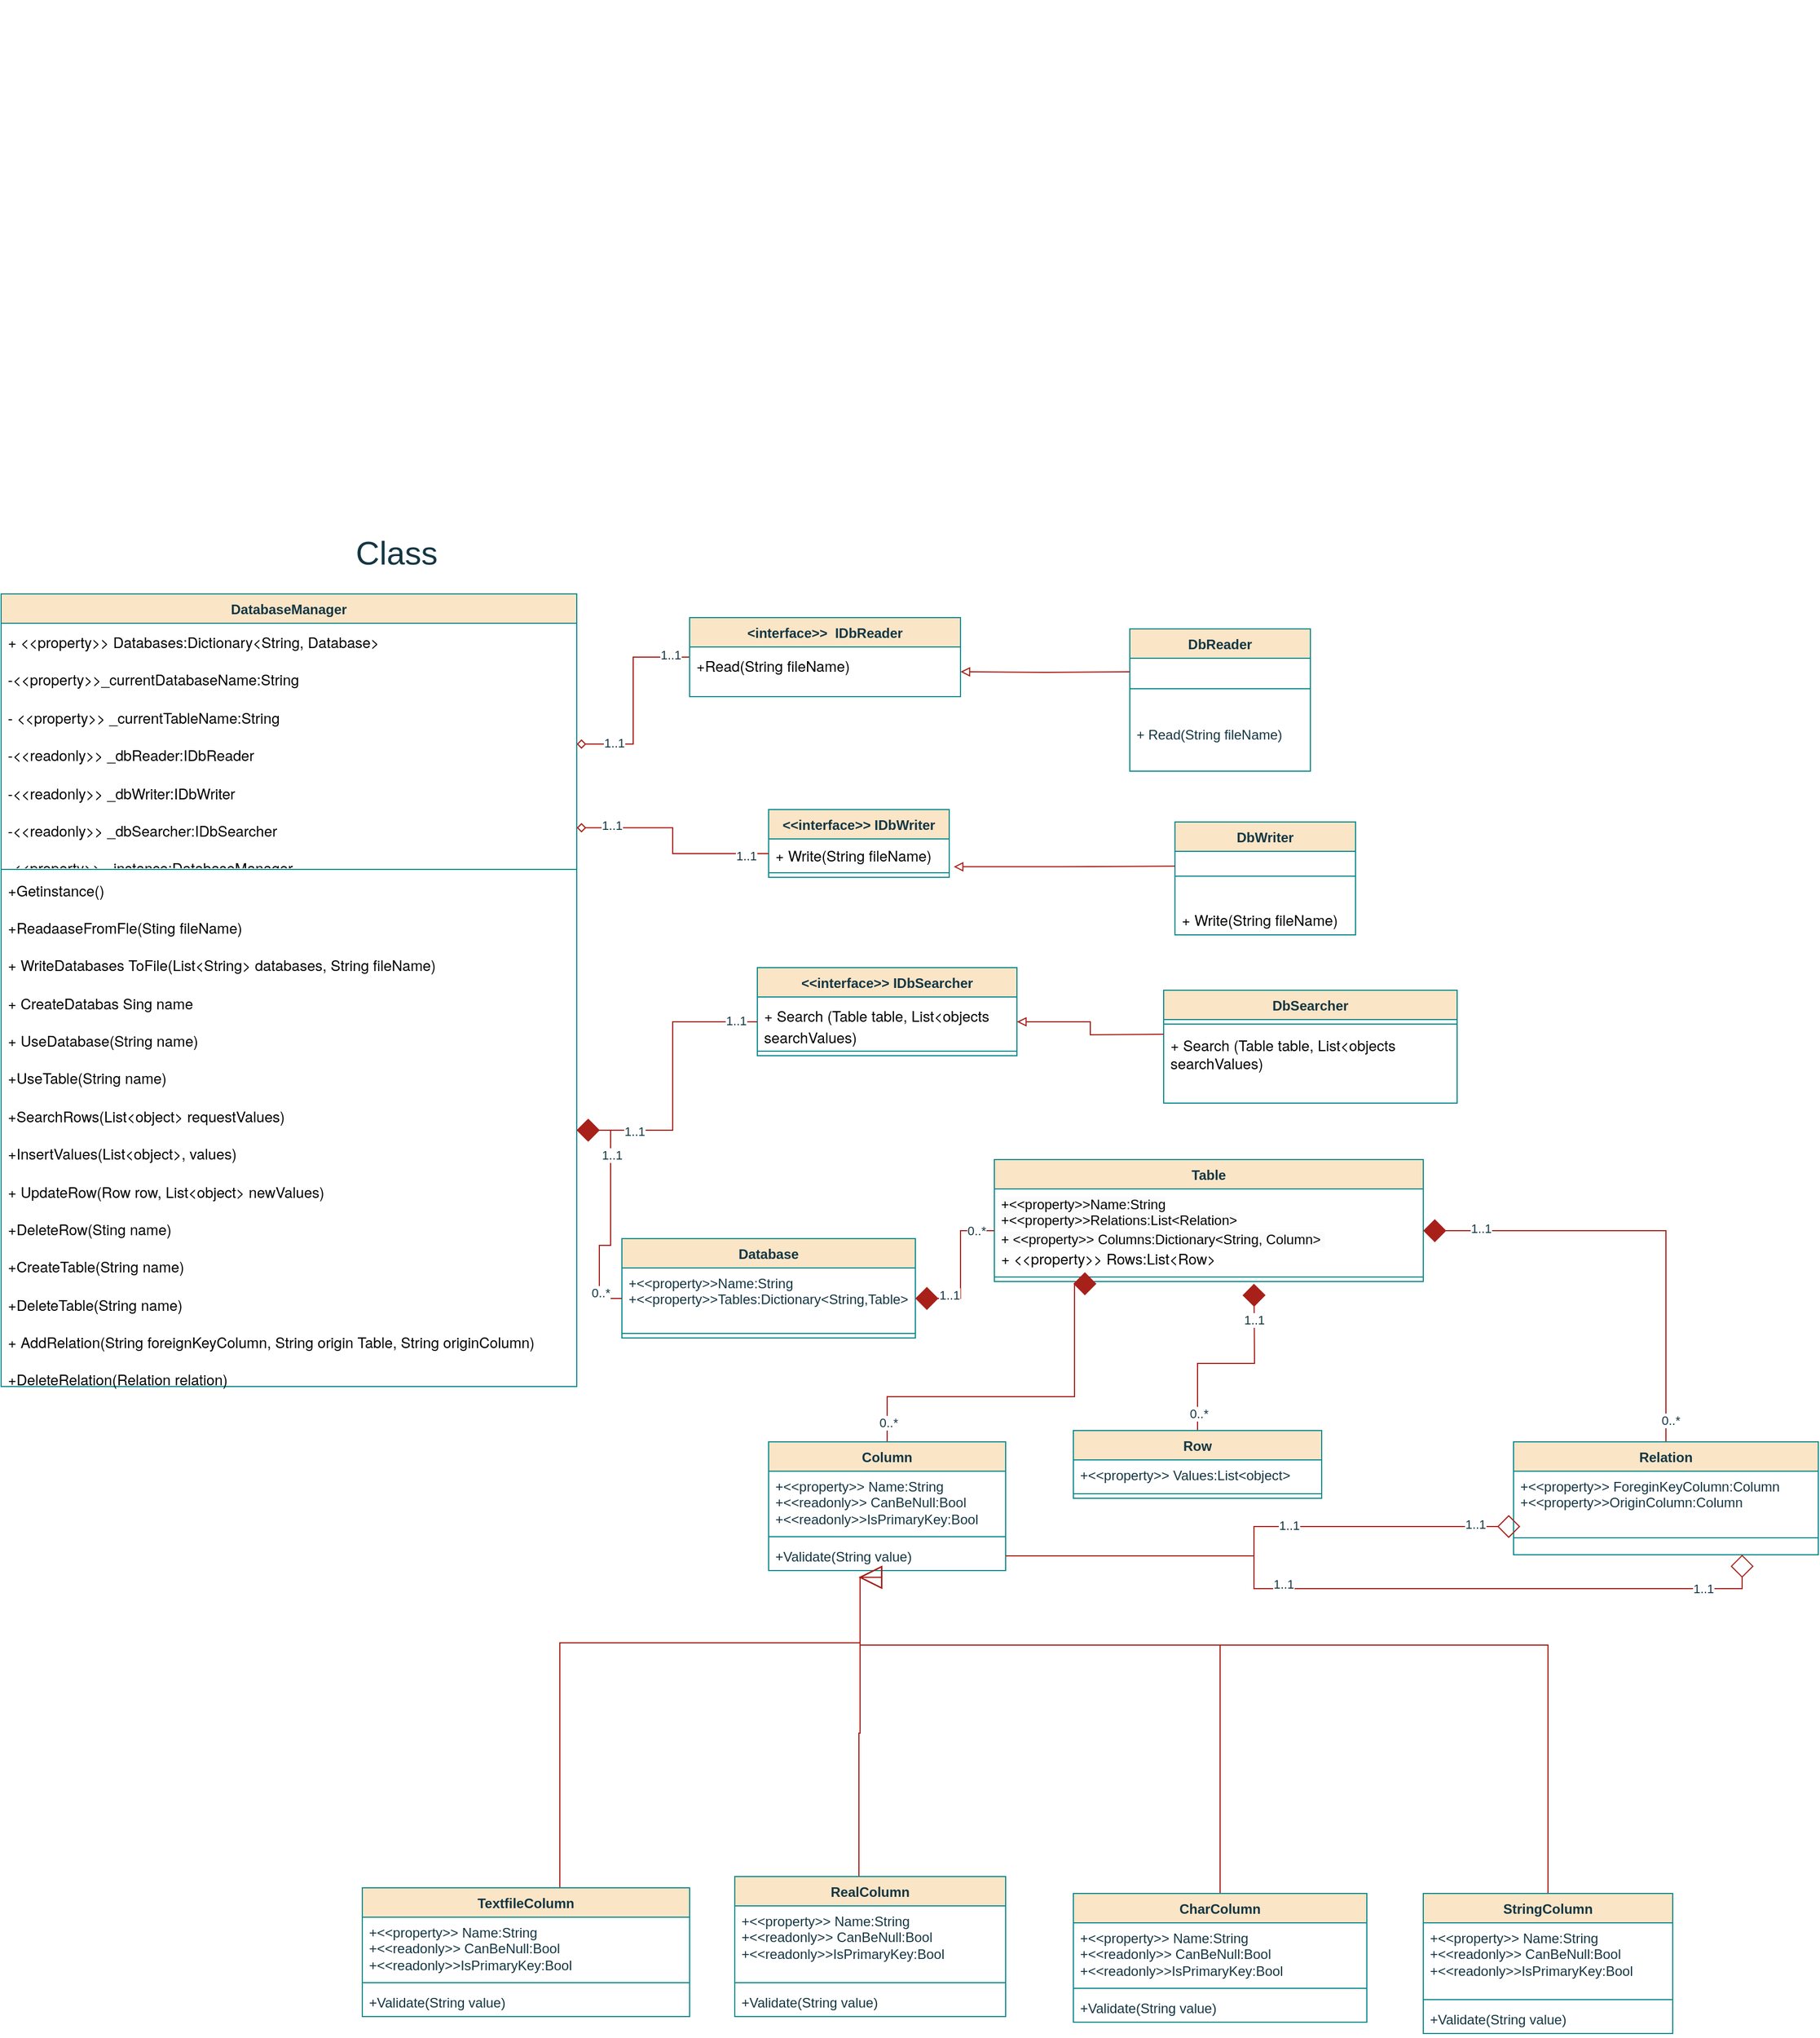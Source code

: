 <mxfile version="22.1.7" type="device">
  <diagram name="Сторінка-1" id="1fwcrDmHTnhquLtKw83d">
    <mxGraphModel dx="3097" dy="1338" grid="1" gridSize="10" guides="1" tooltips="1" connect="1" arrows="1" fold="1" page="1" pageScale="1" pageWidth="827" pageHeight="1169" math="0" shadow="0">
      <root>
        <mxCell id="0" />
        <mxCell id="1" parent="0" />
        <mxCell id="X_ZYGH_IdwUrX7IhcFoQ-15" value="&lt;p style=&quot;margin: 0px; font-stretch: normal; font-size: 13px; line-height: normal; font-family: &amp;quot;Helvetica Neue&amp;quot;;&quot;&gt;&lt;/p&gt;" style="text;html=1;align=left;verticalAlign=middle;resizable=0;points=[];autosize=1;strokeColor=none;fillColor=none;labelBackgroundColor=none;fontColor=#143642;" parent="1" vertex="1">
          <mxGeometry x="-240" y="25" width="20" height="10" as="geometry" />
        </mxCell>
        <mxCell id="X_ZYGH_IdwUrX7IhcFoQ-47" value="Table" style="swimlane;fontStyle=1;align=center;verticalAlign=top;childLayout=stackLayout;horizontal=1;startSize=26;horizontalStack=0;resizeParent=1;resizeParentMax=0;resizeLast=0;collapsible=1;marginBottom=0;whiteSpace=wrap;html=1;strokeColor=#0F8B8D;fontColor=#143642;fillColor=#FAE5C7;" parent="1" vertex="1">
          <mxGeometry x="70" y="1052" width="380" height="108" as="geometry" />
        </mxCell>
        <mxCell id="X_ZYGH_IdwUrX7IhcFoQ-48" value="&lt;span style=&quot;caret-color: rgb(20, 54, 66); font-family: Helvetica; font-size: 12px; font-style: normal; font-variant-caps: normal; font-weight: 400; letter-spacing: normal; text-align: left; text-indent: 0px; text-transform: none; word-spacing: 0px; -webkit-text-stroke-width: 0px; background-color: rgb(251, 251, 251); text-decoration: none; float: none; display: inline !important;&quot;&gt;&lt;font color=&quot;#000000&quot;&gt;+&amp;lt;&amp;lt;property&amp;gt;&amp;gt;Name:String&lt;br&gt;+&amp;lt;&amp;lt;property&amp;gt;&amp;gt;Relations:List&amp;lt;Relation&amp;gt;&lt;br&gt;+ &amp;lt;&amp;lt;property&amp;gt;&amp;gt; Columns:Dictionary&amp;lt;String, Column&amp;gt;&lt;span style=&quot;font-family: &amp;quot;Helvetica Neue&amp;quot;; font-size: 13px;&quot;&gt;&amp;nbsp;&lt;/span&gt;&lt;br&gt;&lt;p style=&quot;margin: 0px; font-stretch: normal; font-size: 13px; line-height: normal; font-family: &amp;quot;Helvetica Neue&amp;quot;;&quot;&gt;+ &amp;lt;&amp;lt;property&amp;gt;&amp;gt; Rows:List&amp;lt;Row&amp;gt;&lt;/p&gt;&lt;/font&gt;&lt;/span&gt;" style="text;strokeColor=none;fillColor=none;align=left;verticalAlign=top;spacingLeft=4;spacingRight=4;overflow=hidden;rotatable=0;points=[[0,0.5],[1,0.5]];portConstraint=eastwest;whiteSpace=wrap;html=1;fontColor=#143642;" parent="X_ZYGH_IdwUrX7IhcFoQ-47" vertex="1">
          <mxGeometry y="26" width="380" height="74" as="geometry" />
        </mxCell>
        <mxCell id="X_ZYGH_IdwUrX7IhcFoQ-49" value="" style="line;strokeWidth=1;fillColor=none;align=left;verticalAlign=middle;spacingTop=-1;spacingLeft=3;spacingRight=3;rotatable=0;labelPosition=right;points=[];portConstraint=eastwest;strokeColor=inherit;fontColor=#143642;" parent="X_ZYGH_IdwUrX7IhcFoQ-47" vertex="1">
          <mxGeometry y="100" width="380" height="8" as="geometry" />
        </mxCell>
        <mxCell id="X_ZYGH_IdwUrX7IhcFoQ-150" style="edgeStyle=orthogonalEdgeStyle;shape=connector;rounded=0;orthogonalLoop=1;jettySize=auto;html=1;labelBackgroundColor=default;strokeColor=#A8201A;align=center;verticalAlign=middle;fontFamily=Helvetica;fontSize=11;fontColor=#143642;endArrow=block;endFill=0;endSize=18;fillColor=#FAE5C7;" parent="1" source="X_ZYGH_IdwUrX7IhcFoQ-51" edge="1">
          <mxGeometry relative="1" as="geometry">
            <mxPoint x="-50" y="1422" as="targetPoint" />
            <Array as="points">
              <mxPoint x="561" y="1482" />
              <mxPoint x="-49" y="1482" />
              <mxPoint x="-49" y="1422" />
            </Array>
          </mxGeometry>
        </mxCell>
        <mxCell id="X_ZYGH_IdwUrX7IhcFoQ-51" value="StringColumn" style="swimlane;fontStyle=1;align=center;verticalAlign=top;childLayout=stackLayout;horizontal=1;startSize=26;horizontalStack=0;resizeParent=1;resizeParentMax=0;resizeLast=0;collapsible=1;marginBottom=0;whiteSpace=wrap;html=1;strokeColor=#0F8B8D;fontColor=#143642;fillColor=#FAE5C7;" parent="1" vertex="1">
          <mxGeometry x="450" y="1702" width="221" height="124" as="geometry" />
        </mxCell>
        <mxCell id="X_ZYGH_IdwUrX7IhcFoQ-52" value="+&amp;lt;&amp;lt;property&amp;gt;&amp;gt; Name:String&lt;br style=&quot;border-color: var(--border-color);&quot;&gt;+&amp;lt;&amp;lt;readonly&amp;gt;&amp;gt; CanBeNull:Bool&lt;br style=&quot;border-color: var(--border-color);&quot;&gt;+&amp;lt;&amp;lt;readonly&amp;gt;&amp;gt;IsPrimaryKey:Bool" style="text;strokeColor=none;fillColor=none;align=left;verticalAlign=top;spacingLeft=4;spacingRight=4;overflow=hidden;rotatable=0;points=[[0,0.5],[1,0.5]];portConstraint=eastwest;whiteSpace=wrap;html=1;fontColor=#143642;" parent="X_ZYGH_IdwUrX7IhcFoQ-51" vertex="1">
          <mxGeometry y="26" width="221" height="64" as="geometry" />
        </mxCell>
        <mxCell id="X_ZYGH_IdwUrX7IhcFoQ-53" value="" style="line;strokeWidth=1;fillColor=none;align=left;verticalAlign=middle;spacingTop=-1;spacingLeft=3;spacingRight=3;rotatable=0;labelPosition=right;points=[];portConstraint=eastwest;strokeColor=inherit;fontColor=#143642;" parent="X_ZYGH_IdwUrX7IhcFoQ-51" vertex="1">
          <mxGeometry y="90" width="221" height="8" as="geometry" />
        </mxCell>
        <mxCell id="X_ZYGH_IdwUrX7IhcFoQ-54" value="+Validate(String value)" style="text;strokeColor=none;fillColor=none;align=left;verticalAlign=top;spacingLeft=4;spacingRight=4;overflow=hidden;rotatable=0;points=[[0,0.5],[1,0.5]];portConstraint=eastwest;whiteSpace=wrap;html=1;fontColor=#143642;" parent="X_ZYGH_IdwUrX7IhcFoQ-51" vertex="1">
          <mxGeometry y="98" width="221" height="26" as="geometry" />
        </mxCell>
        <mxCell id="X_ZYGH_IdwUrX7IhcFoQ-140" style="edgeStyle=orthogonalEdgeStyle;rounded=0;orthogonalLoop=1;jettySize=auto;html=1;strokeColor=#A8201A;fontColor=#143642;fillColor=#FAE5C7;endArrow=diamond;endFill=1;endSize=18;" parent="1" source="X_ZYGH_IdwUrX7IhcFoQ-55" edge="1">
          <mxGeometry relative="1" as="geometry">
            <mxPoint x="140" y="1162" as="targetPoint" />
            <Array as="points">
              <mxPoint x="-25" y="1262" />
              <mxPoint x="141" y="1262" />
              <mxPoint x="141" y="1162" />
            </Array>
          </mxGeometry>
        </mxCell>
        <mxCell id="X_ZYGH_IdwUrX7IhcFoQ-160" value="0..*" style="edgeLabel;html=1;align=center;verticalAlign=middle;resizable=0;points=[];fontSize=11;fontFamily=Helvetica;fontColor=#143642;" parent="X_ZYGH_IdwUrX7IhcFoQ-140" vertex="1" connectable="0">
          <mxGeometry x="-0.886" y="-1" relative="1" as="geometry">
            <mxPoint as="offset" />
          </mxGeometry>
        </mxCell>
        <mxCell id="X_ZYGH_IdwUrX7IhcFoQ-55" value="Column" style="swimlane;fontStyle=1;align=center;verticalAlign=top;childLayout=stackLayout;horizontal=1;startSize=26;horizontalStack=0;resizeParent=1;resizeParentMax=0;resizeLast=0;collapsible=1;marginBottom=0;whiteSpace=wrap;html=1;strokeColor=#0F8B8D;fontColor=#143642;fillColor=#FAE5C7;" parent="1" vertex="1">
          <mxGeometry x="-130" y="1302" width="210" height="114" as="geometry" />
        </mxCell>
        <mxCell id="X_ZYGH_IdwUrX7IhcFoQ-56" value="+&amp;lt;&amp;lt;property&amp;gt;&amp;gt; Name:String&lt;br style=&quot;border-color: var(--border-color);&quot;&gt;+&amp;lt;&amp;lt;readonly&amp;gt;&amp;gt; CanBeNull:Bool&lt;br style=&quot;border-color: var(--border-color);&quot;&gt;+&amp;lt;&amp;lt;readonly&amp;gt;&amp;gt;IsPrimaryKey:Bool" style="text;strokeColor=none;fillColor=none;align=left;verticalAlign=top;spacingLeft=4;spacingRight=4;overflow=hidden;rotatable=0;points=[[0,0.5],[1,0.5]];portConstraint=eastwest;whiteSpace=wrap;html=1;fontColor=#143642;" parent="X_ZYGH_IdwUrX7IhcFoQ-55" vertex="1">
          <mxGeometry y="26" width="210" height="54" as="geometry" />
        </mxCell>
        <mxCell id="X_ZYGH_IdwUrX7IhcFoQ-57" value="" style="line;strokeWidth=1;fillColor=none;align=left;verticalAlign=middle;spacingTop=-1;spacingLeft=3;spacingRight=3;rotatable=0;labelPosition=right;points=[];portConstraint=eastwest;strokeColor=inherit;fontColor=#143642;" parent="X_ZYGH_IdwUrX7IhcFoQ-55" vertex="1">
          <mxGeometry y="80" width="210" height="8" as="geometry" />
        </mxCell>
        <mxCell id="X_ZYGH_IdwUrX7IhcFoQ-58" value="+Validate(String value)" style="text;strokeColor=none;fillColor=none;align=left;verticalAlign=top;spacingLeft=4;spacingRight=4;overflow=hidden;rotatable=0;points=[[0,0.5],[1,0.5]];portConstraint=eastwest;whiteSpace=wrap;html=1;fontColor=#143642;" parent="X_ZYGH_IdwUrX7IhcFoQ-55" vertex="1">
          <mxGeometry y="88" width="210" height="26" as="geometry" />
        </mxCell>
        <mxCell id="X_ZYGH_IdwUrX7IhcFoQ-142" style="edgeStyle=orthogonalEdgeStyle;shape=connector;rounded=0;orthogonalLoop=1;jettySize=auto;html=1;labelBackgroundColor=default;strokeColor=#A8201A;align=center;verticalAlign=middle;fontFamily=Helvetica;fontSize=11;fontColor=#143642;endArrow=diamond;endFill=1;endSize=18;fillColor=#FAE5C7;" parent="1" source="X_ZYGH_IdwUrX7IhcFoQ-59" edge="1">
          <mxGeometry relative="1" as="geometry">
            <mxPoint x="300" y="1162" as="targetPoint" />
          </mxGeometry>
        </mxCell>
        <mxCell id="X_ZYGH_IdwUrX7IhcFoQ-158" value="0..*" style="edgeLabel;html=1;align=center;verticalAlign=middle;resizable=0;points=[];fontSize=11;fontFamily=Helvetica;fontColor=#143642;" parent="X_ZYGH_IdwUrX7IhcFoQ-142" vertex="1" connectable="0">
          <mxGeometry x="-0.835" y="-1" relative="1" as="geometry">
            <mxPoint as="offset" />
          </mxGeometry>
        </mxCell>
        <mxCell id="X_ZYGH_IdwUrX7IhcFoQ-159" value="1..1" style="edgeLabel;html=1;align=center;verticalAlign=middle;resizable=0;points=[];fontSize=11;fontFamily=Helvetica;fontColor=#143642;" parent="X_ZYGH_IdwUrX7IhcFoQ-142" vertex="1" connectable="0">
          <mxGeometry x="0.652" relative="1" as="geometry">
            <mxPoint as="offset" />
          </mxGeometry>
        </mxCell>
        <mxCell id="X_ZYGH_IdwUrX7IhcFoQ-59" value="Row" style="swimlane;fontStyle=1;align=center;verticalAlign=top;childLayout=stackLayout;horizontal=1;startSize=26;horizontalStack=0;resizeParent=1;resizeParentMax=0;resizeLast=0;collapsible=1;marginBottom=0;whiteSpace=wrap;html=1;strokeColor=#0F8B8D;fontColor=#143642;fillColor=#FAE5C7;" parent="1" vertex="1">
          <mxGeometry x="140" y="1292" width="220" height="60" as="geometry" />
        </mxCell>
        <mxCell id="X_ZYGH_IdwUrX7IhcFoQ-60" value="+&amp;lt;&amp;lt;property&amp;gt;&amp;gt; Values:List&amp;lt;object&amp;gt;" style="text;strokeColor=none;fillColor=none;align=left;verticalAlign=top;spacingLeft=4;spacingRight=4;overflow=hidden;rotatable=0;points=[[0,0.5],[1,0.5]];portConstraint=eastwest;whiteSpace=wrap;html=1;fontColor=#143642;" parent="X_ZYGH_IdwUrX7IhcFoQ-59" vertex="1">
          <mxGeometry y="26" width="220" height="26" as="geometry" />
        </mxCell>
        <mxCell id="X_ZYGH_IdwUrX7IhcFoQ-61" value="" style="line;strokeWidth=1;fillColor=none;align=left;verticalAlign=middle;spacingTop=-1;spacingLeft=3;spacingRight=3;rotatable=0;labelPosition=right;points=[];portConstraint=eastwest;strokeColor=inherit;fontColor=#143642;" parent="X_ZYGH_IdwUrX7IhcFoQ-59" vertex="1">
          <mxGeometry y="52" width="220" height="8" as="geometry" />
        </mxCell>
        <mxCell id="X_ZYGH_IdwUrX7IhcFoQ-152" style="edgeStyle=orthogonalEdgeStyle;shape=connector;rounded=0;orthogonalLoop=1;jettySize=auto;html=1;labelBackgroundColor=default;strokeColor=#A8201A;align=center;verticalAlign=middle;fontFamily=Helvetica;fontSize=11;fontColor=#143642;endArrow=block;endFill=0;endSize=18;fillColor=#FAE5C7;" parent="1" source="X_ZYGH_IdwUrX7IhcFoQ-63" edge="1">
          <mxGeometry relative="1" as="geometry">
            <mxPoint x="-50" y="1422" as="targetPoint" />
            <Array as="points">
              <mxPoint x="270" y="1482" />
              <mxPoint x="-49" y="1482" />
              <mxPoint x="-49" y="1422" />
            </Array>
          </mxGeometry>
        </mxCell>
        <mxCell id="X_ZYGH_IdwUrX7IhcFoQ-63" value="CharColumn" style="swimlane;fontStyle=1;align=center;verticalAlign=top;childLayout=stackLayout;horizontal=1;startSize=26;horizontalStack=0;resizeParent=1;resizeParentMax=0;resizeLast=0;collapsible=1;marginBottom=0;whiteSpace=wrap;html=1;strokeColor=#0F8B8D;fontColor=#143642;fillColor=#FAE5C7;" parent="1" vertex="1">
          <mxGeometry x="140" y="1702" width="260" height="114" as="geometry" />
        </mxCell>
        <mxCell id="X_ZYGH_IdwUrX7IhcFoQ-64" value="+&amp;lt;&amp;lt;property&amp;gt;&amp;gt; Name:String&lt;br style=&quot;border-color: var(--border-color);&quot;&gt;+&amp;lt;&amp;lt;readonly&amp;gt;&amp;gt; CanBeNull:Bool&lt;br style=&quot;border-color: var(--border-color);&quot;&gt;+&amp;lt;&amp;lt;readonly&amp;gt;&amp;gt;IsPrimaryKey:Bool" style="text;strokeColor=none;fillColor=none;align=left;verticalAlign=top;spacingLeft=4;spacingRight=4;overflow=hidden;rotatable=0;points=[[0,0.5],[1,0.5]];portConstraint=eastwest;whiteSpace=wrap;html=1;fontColor=#143642;" parent="X_ZYGH_IdwUrX7IhcFoQ-63" vertex="1">
          <mxGeometry y="26" width="260" height="54" as="geometry" />
        </mxCell>
        <mxCell id="X_ZYGH_IdwUrX7IhcFoQ-65" value="" style="line;strokeWidth=1;fillColor=none;align=left;verticalAlign=middle;spacingTop=-1;spacingLeft=3;spacingRight=3;rotatable=0;labelPosition=right;points=[];portConstraint=eastwest;strokeColor=inherit;fontColor=#143642;" parent="X_ZYGH_IdwUrX7IhcFoQ-63" vertex="1">
          <mxGeometry y="80" width="260" height="8" as="geometry" />
        </mxCell>
        <mxCell id="X_ZYGH_IdwUrX7IhcFoQ-66" value="+Validate(String value)" style="text;strokeColor=none;fillColor=none;align=left;verticalAlign=top;spacingLeft=4;spacingRight=4;overflow=hidden;rotatable=0;points=[[0,0.5],[1,0.5]];portConstraint=eastwest;whiteSpace=wrap;html=1;fontColor=#143642;" parent="X_ZYGH_IdwUrX7IhcFoQ-63" vertex="1">
          <mxGeometry y="88" width="260" height="26" as="geometry" />
        </mxCell>
        <mxCell id="X_ZYGH_IdwUrX7IhcFoQ-67" value="&amp;lt;&amp;lt;interface&amp;gt;&amp;gt; IDbSearcher" style="swimlane;fontStyle=1;align=center;verticalAlign=top;childLayout=stackLayout;horizontal=1;startSize=26;horizontalStack=0;resizeParent=1;resizeParentMax=0;resizeLast=0;collapsible=1;marginBottom=0;whiteSpace=wrap;html=1;strokeColor=#0F8B8D;fontColor=#143642;fillColor=#FAE5C7;" parent="1" vertex="1">
          <mxGeometry x="-140" y="882" width="230" height="78" as="geometry" />
        </mxCell>
        <mxCell id="X_ZYGH_IdwUrX7IhcFoQ-68" value="&lt;p style=&quot;border-color: var(--border-color); margin: 0px; font-stretch: normal; font-size: 13px; line-height: normal; font-family: &amp;quot;Helvetica Neue&amp;quot;;&quot;&gt;&lt;font style=&quot;border-color: var(--border-color);&quot; color=&quot;#000000&quot;&gt;+ Search (Table table, List&amp;lt;objects searchValues)&lt;/font&gt;&lt;/p&gt;&lt;font style=&quot;border-color: var(--border-color);&quot; color=&quot;#000000&quot;&gt;&lt;/font&gt;" style="text;strokeColor=none;fillColor=none;align=left;verticalAlign=top;spacingLeft=4;spacingRight=4;overflow=hidden;rotatable=0;points=[[0,0.5],[1,0.5]];portConstraint=eastwest;whiteSpace=wrap;html=1;fontColor=#143642;" parent="X_ZYGH_IdwUrX7IhcFoQ-67" vertex="1">
          <mxGeometry y="26" width="230" height="44" as="geometry" />
        </mxCell>
        <mxCell id="X_ZYGH_IdwUrX7IhcFoQ-69" value="" style="line;strokeWidth=1;fillColor=none;align=left;verticalAlign=middle;spacingTop=-1;spacingLeft=3;spacingRight=3;rotatable=0;labelPosition=right;points=[];portConstraint=eastwest;strokeColor=inherit;fontColor=#143642;" parent="X_ZYGH_IdwUrX7IhcFoQ-67" vertex="1">
          <mxGeometry y="70" width="230" height="8" as="geometry" />
        </mxCell>
        <mxCell id="X_ZYGH_IdwUrX7IhcFoQ-143" style="edgeStyle=orthogonalEdgeStyle;shape=connector;rounded=0;orthogonalLoop=1;jettySize=auto;html=1;labelBackgroundColor=default;strokeColor=#A8201A;align=center;verticalAlign=middle;fontFamily=Helvetica;fontSize=11;fontColor=#143642;endArrow=diamond;endFill=1;endSize=18;fillColor=#FAE5C7;" parent="1" source="X_ZYGH_IdwUrX7IhcFoQ-71" target="X_ZYGH_IdwUrX7IhcFoQ-48" edge="1">
          <mxGeometry relative="1" as="geometry" />
        </mxCell>
        <mxCell id="X_ZYGH_IdwUrX7IhcFoQ-161" value="0..*" style="edgeLabel;html=1;align=center;verticalAlign=middle;resizable=0;points=[];fontSize=11;fontFamily=Helvetica;fontColor=#143642;" parent="X_ZYGH_IdwUrX7IhcFoQ-143" vertex="1" connectable="0">
          <mxGeometry x="-0.905" y="-4" relative="1" as="geometry">
            <mxPoint as="offset" />
          </mxGeometry>
        </mxCell>
        <mxCell id="X_ZYGH_IdwUrX7IhcFoQ-162" value="1..1" style="edgeLabel;html=1;align=center;verticalAlign=middle;resizable=0;points=[];fontSize=11;fontFamily=Helvetica;fontColor=#143642;" parent="X_ZYGH_IdwUrX7IhcFoQ-143" vertex="1" connectable="0">
          <mxGeometry x="0.749" y="-2" relative="1" as="geometry">
            <mxPoint as="offset" />
          </mxGeometry>
        </mxCell>
        <mxCell id="X_ZYGH_IdwUrX7IhcFoQ-71" value="Relation" style="swimlane;fontStyle=1;align=center;verticalAlign=top;childLayout=stackLayout;horizontal=1;startSize=26;horizontalStack=0;resizeParent=1;resizeParentMax=0;resizeLast=0;collapsible=1;marginBottom=0;whiteSpace=wrap;html=1;strokeColor=#0F8B8D;fontColor=#143642;fillColor=#FAE5C7;" parent="1" vertex="1">
          <mxGeometry x="530" y="1302" width="270" height="100" as="geometry" />
        </mxCell>
        <mxCell id="X_ZYGH_IdwUrX7IhcFoQ-72" value="+&amp;lt;&amp;lt;property&amp;gt;&amp;gt; ForeginKeyColumn:Column&lt;br&gt;+&amp;lt;&amp;lt;property&amp;gt;&amp;gt;OriginColumn:Column" style="text;strokeColor=none;fillColor=none;align=left;verticalAlign=top;spacingLeft=4;spacingRight=4;overflow=hidden;rotatable=0;points=[[0,0.5],[1,0.5]];portConstraint=eastwest;whiteSpace=wrap;html=1;fontColor=#143642;" parent="X_ZYGH_IdwUrX7IhcFoQ-71" vertex="1">
          <mxGeometry y="26" width="270" height="44" as="geometry" />
        </mxCell>
        <mxCell id="X_ZYGH_IdwUrX7IhcFoQ-73" value="" style="line;strokeWidth=1;fillColor=none;align=left;verticalAlign=middle;spacingTop=-1;spacingLeft=3;spacingRight=3;rotatable=0;labelPosition=right;points=[];portConstraint=eastwest;strokeColor=inherit;fontColor=#143642;" parent="X_ZYGH_IdwUrX7IhcFoQ-71" vertex="1">
          <mxGeometry y="70" width="270" height="30" as="geometry" />
        </mxCell>
        <mxCell id="X_ZYGH_IdwUrX7IhcFoQ-75" value="Database" style="swimlane;fontStyle=1;align=center;verticalAlign=top;childLayout=stackLayout;horizontal=1;startSize=26;horizontalStack=0;resizeParent=1;resizeParentMax=0;resizeLast=0;collapsible=1;marginBottom=0;whiteSpace=wrap;html=1;strokeColor=#0F8B8D;fontColor=#143642;fillColor=#FAE5C7;" parent="1" vertex="1">
          <mxGeometry x="-260" y="1122" width="260" height="88" as="geometry" />
        </mxCell>
        <mxCell id="X_ZYGH_IdwUrX7IhcFoQ-76" value="+&amp;lt;&amp;lt;property&amp;gt;&amp;gt;Name:String&lt;br&gt;+&amp;lt;&amp;lt;property&amp;gt;&amp;gt;Tables:Dictionary&amp;lt;String,Table&amp;gt;" style="text;strokeColor=none;fillColor=none;align=left;verticalAlign=top;spacingLeft=4;spacingRight=4;overflow=hidden;rotatable=0;points=[[0,0.5],[1,0.5]];portConstraint=eastwest;whiteSpace=wrap;html=1;fontColor=#143642;" parent="X_ZYGH_IdwUrX7IhcFoQ-75" vertex="1">
          <mxGeometry y="26" width="260" height="54" as="geometry" />
        </mxCell>
        <mxCell id="X_ZYGH_IdwUrX7IhcFoQ-77" value="" style="line;strokeWidth=1;fillColor=none;align=left;verticalAlign=middle;spacingTop=-1;spacingLeft=3;spacingRight=3;rotatable=0;labelPosition=right;points=[];portConstraint=eastwest;strokeColor=inherit;fontColor=#143642;" parent="X_ZYGH_IdwUrX7IhcFoQ-75" vertex="1">
          <mxGeometry y="80" width="260" height="8" as="geometry" />
        </mxCell>
        <mxCell id="X_ZYGH_IdwUrX7IhcFoQ-147" style="edgeStyle=orthogonalEdgeStyle;shape=connector;rounded=0;orthogonalLoop=1;jettySize=auto;html=1;labelBackgroundColor=default;strokeColor=#A8201A;align=center;verticalAlign=middle;fontFamily=Helvetica;fontSize=11;fontColor=#143642;endArrow=block;endFill=0;endSize=18;fillColor=#FAE5C7;" parent="1" source="X_ZYGH_IdwUrX7IhcFoQ-79" edge="1">
          <mxGeometry relative="1" as="geometry">
            <mxPoint x="-50" y="1422" as="targetPoint" />
            <Array as="points">
              <mxPoint x="-50" y="1560" />
              <mxPoint x="-49" y="1422" />
            </Array>
          </mxGeometry>
        </mxCell>
        <mxCell id="X_ZYGH_IdwUrX7IhcFoQ-79" value="RealColumn" style="swimlane;fontStyle=1;align=center;verticalAlign=top;childLayout=stackLayout;horizontal=1;startSize=26;horizontalStack=0;resizeParent=1;resizeParentMax=0;resizeLast=0;collapsible=1;marginBottom=0;whiteSpace=wrap;html=1;strokeColor=#0F8B8D;fontColor=#143642;fillColor=#FAE5C7;" parent="1" vertex="1">
          <mxGeometry x="-160" y="1687" width="240" height="124" as="geometry" />
        </mxCell>
        <mxCell id="X_ZYGH_IdwUrX7IhcFoQ-80" value="+&amp;lt;&amp;lt;property&amp;gt;&amp;gt; Name:String&lt;br style=&quot;border-color: var(--border-color);&quot;&gt;+&amp;lt;&amp;lt;readonly&amp;gt;&amp;gt; CanBeNull:Bool&lt;br style=&quot;border-color: var(--border-color);&quot;&gt;+&amp;lt;&amp;lt;readonly&amp;gt;&amp;gt;IsPrimaryKey:Bool" style="text;strokeColor=none;fillColor=none;align=left;verticalAlign=top;spacingLeft=4;spacingRight=4;overflow=hidden;rotatable=0;points=[[0,0.5],[1,0.5]];portConstraint=eastwest;whiteSpace=wrap;html=1;fontColor=#143642;" parent="X_ZYGH_IdwUrX7IhcFoQ-79" vertex="1">
          <mxGeometry y="26" width="240" height="64" as="geometry" />
        </mxCell>
        <mxCell id="X_ZYGH_IdwUrX7IhcFoQ-81" value="" style="line;strokeWidth=1;fillColor=none;align=left;verticalAlign=middle;spacingTop=-1;spacingLeft=3;spacingRight=3;rotatable=0;labelPosition=right;points=[];portConstraint=eastwest;strokeColor=inherit;fontColor=#143642;" parent="X_ZYGH_IdwUrX7IhcFoQ-79" vertex="1">
          <mxGeometry y="90" width="240" height="8" as="geometry" />
        </mxCell>
        <mxCell id="X_ZYGH_IdwUrX7IhcFoQ-82" value="+Validate(String value)" style="text;strokeColor=none;fillColor=none;align=left;verticalAlign=top;spacingLeft=4;spacingRight=4;overflow=hidden;rotatable=0;points=[[0,0.5],[1,0.5]];portConstraint=eastwest;whiteSpace=wrap;html=1;fontColor=#143642;" parent="X_ZYGH_IdwUrX7IhcFoQ-79" vertex="1">
          <mxGeometry y="98" width="240" height="26" as="geometry" />
        </mxCell>
        <mxCell id="X_ZYGH_IdwUrX7IhcFoQ-144" style="edgeStyle=orthogonalEdgeStyle;shape=connector;rounded=0;orthogonalLoop=1;jettySize=auto;html=1;labelBackgroundColor=default;strokeColor=#A8201A;align=center;verticalAlign=middle;fontFamily=Helvetica;fontSize=11;fontColor=#143642;endArrow=block;endFill=0;endSize=18;fillColor=#FAE5C7;" parent="1" source="X_ZYGH_IdwUrX7IhcFoQ-83" edge="1">
          <mxGeometry relative="1" as="geometry">
            <mxPoint x="-50" y="1422" as="targetPoint" />
            <Array as="points">
              <mxPoint x="-315" y="1480" />
              <mxPoint x="-49" y="1480" />
              <mxPoint x="-49" y="1422" />
            </Array>
          </mxGeometry>
        </mxCell>
        <mxCell id="X_ZYGH_IdwUrX7IhcFoQ-83" value="TextfileColumn" style="swimlane;fontStyle=1;align=center;verticalAlign=top;childLayout=stackLayout;horizontal=1;startSize=26;horizontalStack=0;resizeParent=1;resizeParentMax=0;resizeLast=0;collapsible=1;marginBottom=0;whiteSpace=wrap;html=1;strokeColor=#0F8B8D;fontColor=#143642;fillColor=#FAE5C7;" parent="1" vertex="1">
          <mxGeometry x="-490" y="1697" width="290" height="114" as="geometry" />
        </mxCell>
        <mxCell id="X_ZYGH_IdwUrX7IhcFoQ-84" value="+&amp;lt;&amp;lt;property&amp;gt;&amp;gt; Name:String&lt;br&gt;+&amp;lt;&amp;lt;readonly&amp;gt;&amp;gt; CanBeNull:Bool&lt;br&gt;+&amp;lt;&amp;lt;readonly&amp;gt;&amp;gt;IsPrimaryKey:Bool" style="text;strokeColor=none;fillColor=none;align=left;verticalAlign=top;spacingLeft=4;spacingRight=4;overflow=hidden;rotatable=0;points=[[0,0.5],[1,0.5]];portConstraint=eastwest;whiteSpace=wrap;html=1;fontColor=#143642;" parent="X_ZYGH_IdwUrX7IhcFoQ-83" vertex="1">
          <mxGeometry y="26" width="290" height="54" as="geometry" />
        </mxCell>
        <mxCell id="X_ZYGH_IdwUrX7IhcFoQ-85" value="" style="line;strokeWidth=1;fillColor=none;align=left;verticalAlign=middle;spacingTop=-1;spacingLeft=3;spacingRight=3;rotatable=0;labelPosition=right;points=[];portConstraint=eastwest;strokeColor=inherit;fontColor=#143642;" parent="X_ZYGH_IdwUrX7IhcFoQ-83" vertex="1">
          <mxGeometry y="80" width="290" height="8" as="geometry" />
        </mxCell>
        <mxCell id="X_ZYGH_IdwUrX7IhcFoQ-86" value="+Validate(String value)" style="text;strokeColor=none;fillColor=none;align=left;verticalAlign=top;spacingLeft=4;spacingRight=4;overflow=hidden;rotatable=0;points=[[0,0.5],[1,0.5]];portConstraint=eastwest;whiteSpace=wrap;html=1;fontColor=#143642;" parent="X_ZYGH_IdwUrX7IhcFoQ-83" vertex="1">
          <mxGeometry y="88" width="290" height="26" as="geometry" />
        </mxCell>
        <mxCell id="X_ZYGH_IdwUrX7IhcFoQ-87" value="DbSearcher" style="swimlane;fontStyle=1;align=center;verticalAlign=top;childLayout=stackLayout;horizontal=1;startSize=26;horizontalStack=0;resizeParent=1;resizeParentMax=0;resizeLast=0;collapsible=1;marginBottom=0;whiteSpace=wrap;html=1;strokeColor=#0F8B8D;fontColor=#143642;fillColor=#FAE5C7;" parent="1" vertex="1">
          <mxGeometry x="220" y="902" width="260" height="100" as="geometry" />
        </mxCell>
        <mxCell id="X_ZYGH_IdwUrX7IhcFoQ-89" value="" style="line;strokeWidth=1;fillColor=none;align=left;verticalAlign=middle;spacingTop=-1;spacingLeft=3;spacingRight=3;rotatable=0;labelPosition=right;points=[];portConstraint=eastwest;strokeColor=inherit;fontColor=#143642;" parent="X_ZYGH_IdwUrX7IhcFoQ-87" vertex="1">
          <mxGeometry y="26" width="260" height="8" as="geometry" />
        </mxCell>
        <mxCell id="X_ZYGH_IdwUrX7IhcFoQ-90" value="&lt;span style=&quot;color: rgb(0, 0, 0); font-family: &amp;quot;Helvetica Neue&amp;quot;; font-size: 13px;&quot;&gt;+ Search (Table table, List&amp;lt;objects searchValues)&lt;/span&gt;" style="text;strokeColor=none;fillColor=none;align=left;verticalAlign=top;spacingLeft=4;spacingRight=4;overflow=hidden;rotatable=0;points=[[0,0.5],[1,0.5]];portConstraint=eastwest;whiteSpace=wrap;html=1;fontColor=#143642;" parent="X_ZYGH_IdwUrX7IhcFoQ-87" vertex="1">
          <mxGeometry y="34" width="260" height="66" as="geometry" />
        </mxCell>
        <mxCell id="X_ZYGH_IdwUrX7IhcFoQ-91" value="&amp;lt;&amp;lt;interface&amp;gt;&amp;gt; IDbWriter" style="swimlane;fontStyle=1;align=center;verticalAlign=top;childLayout=stackLayout;horizontal=1;startSize=26;horizontalStack=0;resizeParent=1;resizeParentMax=0;resizeLast=0;collapsible=1;marginBottom=0;whiteSpace=wrap;html=1;strokeColor=#0F8B8D;fontColor=#143642;fillColor=#FAE5C7;" parent="1" vertex="1">
          <mxGeometry x="-130" y="742" width="160" height="60" as="geometry" />
        </mxCell>
        <mxCell id="X_ZYGH_IdwUrX7IhcFoQ-92" value="&lt;font size=&quot;2&quot; face=&quot;Helvetica Neue&quot; color=&quot;#000000&quot;&gt;+ Write(String fileName)&lt;/font&gt;" style="text;strokeColor=none;fillColor=none;align=left;verticalAlign=top;spacingLeft=4;spacingRight=4;overflow=hidden;rotatable=0;points=[[0,0.5],[1,0.5]];portConstraint=eastwest;whiteSpace=wrap;html=1;fontColor=#143642;" parent="X_ZYGH_IdwUrX7IhcFoQ-91" vertex="1">
          <mxGeometry y="26" width="160" height="26" as="geometry" />
        </mxCell>
        <mxCell id="X_ZYGH_IdwUrX7IhcFoQ-93" value="" style="line;strokeWidth=1;fillColor=none;align=left;verticalAlign=middle;spacingTop=-1;spacingLeft=3;spacingRight=3;rotatable=0;labelPosition=right;points=[];portConstraint=eastwest;strokeColor=inherit;fontColor=#143642;" parent="X_ZYGH_IdwUrX7IhcFoQ-91" vertex="1">
          <mxGeometry y="52" width="160" height="8" as="geometry" />
        </mxCell>
        <mxCell id="X_ZYGH_IdwUrX7IhcFoQ-95" value="DbWriter" style="swimlane;fontStyle=1;align=center;verticalAlign=top;childLayout=stackLayout;horizontal=1;startSize=26;horizontalStack=0;resizeParent=1;resizeParentMax=0;resizeLast=0;collapsible=1;marginBottom=0;whiteSpace=wrap;html=1;strokeColor=#0F8B8D;fontColor=#143642;fillColor=#FAE5C7;" parent="1" vertex="1">
          <mxGeometry x="230" y="753" width="160" height="100" as="geometry" />
        </mxCell>
        <mxCell id="X_ZYGH_IdwUrX7IhcFoQ-97" value="" style="line;strokeWidth=1;fillColor=none;align=left;verticalAlign=middle;spacingTop=-1;spacingLeft=3;spacingRight=3;rotatable=0;labelPosition=right;points=[];portConstraint=eastwest;strokeColor=inherit;fontColor=#143642;" parent="X_ZYGH_IdwUrX7IhcFoQ-95" vertex="1">
          <mxGeometry y="26" width="160" height="44" as="geometry" />
        </mxCell>
        <mxCell id="X_ZYGH_IdwUrX7IhcFoQ-98" value="&lt;p style=&quot;border-color: var(--border-color); margin: 0px; font-stretch: normal; font-size: 13px; line-height: normal; font-family: &amp;quot;Helvetica Neue&amp;quot;;&quot;&gt;&lt;font style=&quot;border-color: var(--border-color);&quot; color=&quot;#000000&quot;&gt;+ Write(String fileName)&lt;/font&gt;&lt;/p&gt;&lt;font style=&quot;border-color: var(--border-color);&quot; color=&quot;#000000&quot;&gt;&lt;/font&gt;" style="text;strokeColor=none;fillColor=none;align=left;verticalAlign=top;spacingLeft=4;spacingRight=4;overflow=hidden;rotatable=0;points=[[0,0.5],[1,0.5]];portConstraint=eastwest;whiteSpace=wrap;html=1;fontColor=#143642;" parent="X_ZYGH_IdwUrX7IhcFoQ-95" vertex="1">
          <mxGeometry y="70" width="160" height="30" as="geometry" />
        </mxCell>
        <mxCell id="X_ZYGH_IdwUrX7IhcFoQ-99" value="DbReader" style="swimlane;fontStyle=1;align=center;verticalAlign=top;childLayout=stackLayout;horizontal=1;startSize=26;horizontalStack=0;resizeParent=1;resizeParentMax=0;resizeLast=0;collapsible=1;marginBottom=0;whiteSpace=wrap;html=1;strokeColor=#0F8B8D;fontColor=#143642;fillColor=#FAE5C7;" parent="1" vertex="1">
          <mxGeometry x="190" y="582" width="160" height="126" as="geometry" />
        </mxCell>
        <mxCell id="X_ZYGH_IdwUrX7IhcFoQ-101" value="" style="line;strokeWidth=1;fillColor=none;align=left;verticalAlign=middle;spacingTop=-1;spacingLeft=3;spacingRight=3;rotatable=0;labelPosition=right;points=[];portConstraint=eastwest;strokeColor=inherit;fontColor=#143642;" parent="X_ZYGH_IdwUrX7IhcFoQ-99" vertex="1">
          <mxGeometry y="26" width="160" height="54" as="geometry" />
        </mxCell>
        <mxCell id="X_ZYGH_IdwUrX7IhcFoQ-102" value="+ Read(String fileName)" style="text;strokeColor=none;fillColor=none;align=left;verticalAlign=top;spacingLeft=4;spacingRight=4;overflow=hidden;rotatable=0;points=[[0,0.5],[1,0.5]];portConstraint=eastwest;whiteSpace=wrap;html=1;fontColor=#143642;" parent="X_ZYGH_IdwUrX7IhcFoQ-99" vertex="1">
          <mxGeometry y="80" width="160" height="46" as="geometry" />
        </mxCell>
        <mxCell id="X_ZYGH_IdwUrX7IhcFoQ-121" style="edgeStyle=orthogonalEdgeStyle;rounded=0;orthogonalLoop=1;jettySize=auto;html=1;entryX=1;entryY=0.5;entryDx=0;entryDy=0;strokeColor=#A8201A;fontColor=#143642;fillColor=#FAE5C7;endArrow=diamond;endFill=0;" parent="1" source="X_ZYGH_IdwUrX7IhcFoQ-103" target="X_ZYGH_IdwUrX7IhcFoQ-108" edge="1">
          <mxGeometry relative="1" as="geometry" />
        </mxCell>
        <mxCell id="X_ZYGH_IdwUrX7IhcFoQ-172" value="1..1" style="edgeLabel;html=1;align=center;verticalAlign=middle;resizable=0;points=[];fontSize=11;fontFamily=Helvetica;fontColor=#143642;" parent="X_ZYGH_IdwUrX7IhcFoQ-121" vertex="1" connectable="0">
          <mxGeometry x="0.63" y="-1" relative="1" as="geometry">
            <mxPoint as="offset" />
          </mxGeometry>
        </mxCell>
        <mxCell id="X_ZYGH_IdwUrX7IhcFoQ-173" value="1..1" style="edgeLabel;html=1;align=center;verticalAlign=middle;resizable=0;points=[];fontSize=11;fontFamily=Helvetica;fontColor=#143642;" parent="X_ZYGH_IdwUrX7IhcFoQ-121" vertex="1" connectable="0">
          <mxGeometry x="-0.793" y="-2" relative="1" as="geometry">
            <mxPoint x="1" as="offset" />
          </mxGeometry>
        </mxCell>
        <mxCell id="X_ZYGH_IdwUrX7IhcFoQ-103" value="&amp;lt;interface&amp;gt;&amp;gt; &amp;nbsp;IDbReader" style="swimlane;fontStyle=1;align=center;verticalAlign=top;childLayout=stackLayout;horizontal=1;startSize=26;horizontalStack=0;resizeParent=1;resizeParentMax=0;resizeLast=0;collapsible=1;marginBottom=0;whiteSpace=wrap;html=1;strokeColor=#0F8B8D;fontColor=#143642;fillColor=#FAE5C7;" parent="1" vertex="1">
          <mxGeometry x="-200" y="572" width="240" height="70" as="geometry" />
        </mxCell>
        <mxCell id="X_ZYGH_IdwUrX7IhcFoQ-104" value="&lt;p style=&quot;border-color: var(--border-color); margin: 0px; font-stretch: normal; font-size: 13px; line-height: normal; font-family: &amp;quot;Helvetica Neue&amp;quot;;&quot;&gt;&lt;font style=&quot;border-color: var(--border-color);&quot; color=&quot;#000000&quot;&gt;+Read(String fileName)&lt;/font&gt;&lt;/p&gt;&lt;font style=&quot;border-color: var(--border-color);&quot; color=&quot;#000000&quot;&gt;&lt;/font&gt;" style="text;strokeColor=none;fillColor=none;align=left;verticalAlign=top;spacingLeft=4;spacingRight=4;overflow=hidden;rotatable=0;points=[[0,0.5],[1,0.5]];portConstraint=eastwest;whiteSpace=wrap;html=1;fontColor=#143642;" parent="X_ZYGH_IdwUrX7IhcFoQ-103" vertex="1">
          <mxGeometry y="26" width="240" height="44" as="geometry" />
        </mxCell>
        <mxCell id="X_ZYGH_IdwUrX7IhcFoQ-105" value="" style="line;strokeWidth=1;fillColor=none;align=left;verticalAlign=middle;spacingTop=-1;spacingLeft=3;spacingRight=3;rotatable=0;labelPosition=right;points=[];portConstraint=eastwest;strokeColor=inherit;fontColor=#143642;" parent="X_ZYGH_IdwUrX7IhcFoQ-103" vertex="1">
          <mxGeometry y="70" width="240" as="geometry" />
        </mxCell>
        <mxCell id="X_ZYGH_IdwUrX7IhcFoQ-107" value="DatabaseManager&lt;br&gt;" style="swimlane;fontStyle=1;align=center;verticalAlign=top;childLayout=stackLayout;horizontal=1;startSize=26;horizontalStack=0;resizeParent=1;resizeParentMax=0;resizeLast=0;collapsible=1;marginBottom=0;whiteSpace=wrap;html=1;strokeColor=#0F8B8D;fontColor=#143642;fillColor=#FAE5C7;" parent="1" vertex="1">
          <mxGeometry x="-810" y="551" width="510" height="702" as="geometry" />
        </mxCell>
        <mxCell id="X_ZYGH_IdwUrX7IhcFoQ-108" value="&lt;p style=&quot;margin: 0px; font-stretch: normal; font-size: 13px; line-height: normal; font-family: &amp;quot;Helvetica Neue&amp;quot;;&quot;&gt;&lt;span style=&quot;color: rgb(0, 0, 0);&quot;&gt;+ &amp;lt;&amp;lt;property&amp;gt;&amp;gt; Databases:Dictionary&amp;lt;String, Database&amp;gt;&lt;/span&gt;&lt;br&gt;&lt;/p&gt;&lt;br&gt;&lt;p style=&quot;margin: 0px; font-stretch: normal; font-size: 13px; line-height: normal; font-family: &amp;quot;Helvetica Neue&amp;quot;;&quot;&gt;&lt;font color=&quot;#000000&quot;&gt;-﻿﻿&amp;lt;&amp;lt;property&amp;gt;&amp;gt;_currentDatabaseName:String&lt;/font&gt;&lt;/p&gt;&lt;br&gt;&lt;p style=&quot;margin: 0px; font-stretch: normal; font-size: 13px; line-height: normal; font-family: &amp;quot;Helvetica Neue&amp;quot;;&quot;&gt;&lt;font color=&quot;#000000&quot;&gt;- &amp;lt;&amp;lt;property&amp;gt;&amp;gt; _currentTableName:String&lt;/font&gt;&lt;/p&gt;&lt;br&gt;&lt;p style=&quot;margin: 0px; font-stretch: normal; font-size: 13px; line-height: normal; font-family: &amp;quot;Helvetica Neue&amp;quot;;&quot;&gt;&lt;font color=&quot;#000000&quot;&gt;-﻿﻿&amp;lt;&amp;lt;readonly&amp;gt;&amp;gt; _dbReader:IDbReader&lt;/font&gt;&lt;/p&gt;&lt;br&gt;&lt;p style=&quot;margin: 0px; font-stretch: normal; font-size: 13px; line-height: normal; font-family: &amp;quot;Helvetica Neue&amp;quot;;&quot;&gt;&lt;font color=&quot;#000000&quot;&gt;-&amp;lt;&amp;lt;readonly&amp;gt;&amp;gt; _dbWriter:IDbWriter&lt;/font&gt;&lt;/p&gt;&lt;br&gt;&lt;p style=&quot;margin: 0px; font-stretch: normal; font-size: 13px; line-height: normal; font-family: &amp;quot;Helvetica Neue&amp;quot;;&quot;&gt;&lt;font color=&quot;#000000&quot;&gt;-﻿﻿&amp;lt;&amp;lt;readonly&amp;gt;&amp;gt; _dbSearcher:IDbSearcher&lt;/font&gt;&lt;/p&gt;&lt;br&gt;&lt;p style=&quot;margin: 0px; font-stretch: normal; font-size: 13px; line-height: normal; font-family: &amp;quot;Helvetica Neue&amp;quot;;&quot;&gt;&lt;font color=&quot;#000000&quot;&gt;-﻿﻿&amp;lt;&amp;lt;property&amp;gt;&amp;gt; _instance:DatabaseManager&lt;/font&gt;&lt;/p&gt;&lt;br&gt;&lt;p style=&quot;margin: 0px; font-stretch: normal; font-size: 13px; line-height: normal; font-family: &amp;quot;Helvetica Neue&amp;quot;; min-height: 15px;&quot;&gt;&lt;br&gt;&lt;/p&gt;" style="text;strokeColor=none;fillColor=none;align=left;verticalAlign=top;spacingLeft=4;spacingRight=4;overflow=hidden;rotatable=0;points=[[0,0.5],[1,0.5]];portConstraint=eastwest;whiteSpace=wrap;html=1;fontColor=#143642;" parent="X_ZYGH_IdwUrX7IhcFoQ-107" vertex="1">
          <mxGeometry y="26" width="510" height="214" as="geometry" />
        </mxCell>
        <mxCell id="X_ZYGH_IdwUrX7IhcFoQ-109" value="" style="line;strokeWidth=1;fillColor=none;align=left;verticalAlign=middle;spacingTop=-1;spacingLeft=3;spacingRight=3;rotatable=0;labelPosition=right;points=[];portConstraint=eastwest;strokeColor=inherit;fontColor=#143642;" parent="X_ZYGH_IdwUrX7IhcFoQ-107" vertex="1">
          <mxGeometry y="240" width="510" height="8" as="geometry" />
        </mxCell>
        <mxCell id="X_ZYGH_IdwUrX7IhcFoQ-110" value="&lt;font size=&quot;2&quot; face=&quot;Helvetica Neue&quot; color=&quot;#000000&quot;&gt;+Getinstance()&lt;/font&gt;&lt;br&gt;&lt;br style=&quot;border-color: var(--border-color);&quot;&gt;&lt;p style=&quot;border-color: var(--border-color); margin: 0px; font-stretch: normal; font-size: 13px; line-height: normal; font-family: &amp;quot;Helvetica Neue&amp;quot;;&quot;&gt;&lt;font style=&quot;border-color: var(--border-color);&quot; color=&quot;#000000&quot;&gt;+ReadaaseFromFle(Sting fileName)&lt;/font&gt;&lt;/p&gt;&lt;br style=&quot;border-color: var(--border-color);&quot;&gt;&lt;p style=&quot;border-color: var(--border-color); margin: 0px; font-stretch: normal; font-size: 13px; line-height: normal; font-family: &amp;quot;Helvetica Neue&amp;quot;;&quot;&gt;&lt;font style=&quot;border-color: var(--border-color);&quot; color=&quot;#000000&quot;&gt;+ WriteDatabases ToFile(List&amp;lt;String&amp;gt; databases, String fileName)&lt;/font&gt;&lt;/p&gt;&lt;br style=&quot;border-color: var(--border-color);&quot;&gt;&lt;p style=&quot;border-color: var(--border-color); margin: 0px; font-stretch: normal; font-size: 13px; line-height: normal; font-family: &amp;quot;Helvetica Neue&amp;quot;;&quot;&gt;&lt;font style=&quot;border-color: var(--border-color);&quot; color=&quot;#000000&quot;&gt;+ CreateDatabas Sing name&lt;/font&gt;&lt;/p&gt;&lt;br style=&quot;border-color: var(--border-color);&quot;&gt;&lt;p style=&quot;border-color: var(--border-color); margin: 0px; font-stretch: normal; font-size: 13px; line-height: normal; font-family: &amp;quot;Helvetica Neue&amp;quot;;&quot;&gt;&lt;font style=&quot;border-color: var(--border-color);&quot; color=&quot;#000000&quot;&gt;+ UseDatabase(String name)&lt;/font&gt;&lt;/p&gt;&lt;br style=&quot;border-color: var(--border-color);&quot;&gt;&lt;p style=&quot;border-color: var(--border-color); margin: 0px; font-stretch: normal; font-size: 13px; line-height: normal; font-family: &amp;quot;Helvetica Neue&amp;quot;;&quot;&gt;&lt;font style=&quot;border-color: var(--border-color);&quot; color=&quot;#000000&quot;&gt;+UseTable(String name)&lt;/font&gt;&lt;/p&gt;&lt;br style=&quot;border-color: var(--border-color);&quot;&gt;&lt;p style=&quot;border-color: var(--border-color); margin: 0px; font-stretch: normal; font-size: 13px; line-height: normal; font-family: &amp;quot;Helvetica Neue&amp;quot;;&quot;&gt;&lt;font style=&quot;border-color: var(--border-color);&quot; color=&quot;#000000&quot;&gt;+SearchRows(List&amp;lt;object&amp;gt; requestValues)&lt;/font&gt;&lt;/p&gt;&lt;br style=&quot;border-color: var(--border-color);&quot;&gt;&lt;p style=&quot;border-color: var(--border-color); margin: 0px; font-stretch: normal; font-size: 13px; line-height: normal; font-family: &amp;quot;Helvetica Neue&amp;quot;;&quot;&gt;&lt;font style=&quot;border-color: var(--border-color);&quot; color=&quot;#000000&quot;&gt;+InsertValues(List&amp;lt;object&amp;gt;, values)&amp;nbsp;&lt;/font&gt;&lt;/p&gt;&lt;br style=&quot;border-color: var(--border-color);&quot;&gt;&lt;p style=&quot;border-color: var(--border-color); margin: 0px; font-stretch: normal; font-size: 13px; line-height: normal; font-family: &amp;quot;Helvetica Neue&amp;quot;;&quot;&gt;&lt;font style=&quot;border-color: var(--border-color);&quot; color=&quot;#000000&quot;&gt;+ UpdateRow(Row row, List&amp;lt;object&amp;gt; newValues)&lt;/font&gt;&lt;/p&gt;&lt;br style=&quot;border-color: var(--border-color);&quot;&gt;&lt;p style=&quot;border-color: var(--border-color); margin: 0px; font-stretch: normal; font-size: 13px; line-height: normal; font-family: &amp;quot;Helvetica Neue&amp;quot;;&quot;&gt;&lt;font style=&quot;border-color: var(--border-color);&quot; color=&quot;#000000&quot;&gt;+DeleteRow(Sting name)&lt;/font&gt;&lt;/p&gt;&lt;br style=&quot;border-color: var(--border-color);&quot;&gt;&lt;p style=&quot;border-color: var(--border-color); margin: 0px; font-stretch: normal; font-size: 13px; line-height: normal; font-family: &amp;quot;Helvetica Neue&amp;quot;;&quot;&gt;&lt;font style=&quot;border-color: var(--border-color);&quot; color=&quot;#000000&quot;&gt;+CreateTable(String name)&lt;/font&gt;&lt;/p&gt;&lt;br style=&quot;border-color: var(--border-color);&quot;&gt;&lt;p style=&quot;border-color: var(--border-color); margin: 0px; font-stretch: normal; font-size: 13px; line-height: normal; font-family: &amp;quot;Helvetica Neue&amp;quot;;&quot;&gt;&lt;font style=&quot;border-color: var(--border-color);&quot; color=&quot;#000000&quot;&gt;+DeleteTable(String name)&lt;/font&gt;&lt;/p&gt;&lt;br style=&quot;border-color: var(--border-color);&quot;&gt;&lt;p style=&quot;border-color: var(--border-color); margin: 0px; font-stretch: normal; font-size: 13px; line-height: normal; font-family: &amp;quot;Helvetica Neue&amp;quot;;&quot;&gt;&lt;font style=&quot;border-color: var(--border-color);&quot; color=&quot;#000000&quot;&gt;+ AddRelation(String foreignKeyColumn, String origin Table, String originColumn)&lt;/font&gt;&lt;/p&gt;&lt;br style=&quot;border-color: var(--border-color);&quot;&gt;&lt;p style=&quot;border-color: var(--border-color); margin: 0px; font-stretch: normal; font-size: 13px; line-height: normal; font-family: &amp;quot;Helvetica Neue&amp;quot;;&quot;&gt;&lt;font style=&quot;border-color: var(--border-color);&quot; color=&quot;#000000&quot;&gt;+DeleteRelation(Relation relation)&lt;/font&gt;&lt;/p&gt;&lt;br style=&quot;border-color: var(--border-color);&quot;&gt;&lt;p style=&quot;border-color: var(--border-color); margin: 0px; font-stretch: normal; font-size: 13px; line-height: normal; font-family: &amp;quot;Helvetica Neue&amp;quot;;&quot;&gt;&lt;font style=&quot;border-color: var(--border-color);&quot; color=&quot;#000000&quot;&gt;+ MakeTableDistinct()&lt;/font&gt;&lt;/p&gt;" style="text;strokeColor=none;fillColor=none;align=left;verticalAlign=top;spacingLeft=4;spacingRight=4;overflow=hidden;rotatable=0;points=[[0,0.5],[1,0.5]];portConstraint=eastwest;whiteSpace=wrap;html=1;fontColor=#143642;" parent="X_ZYGH_IdwUrX7IhcFoQ-107" vertex="1">
          <mxGeometry y="248" width="510" height="454" as="geometry" />
        </mxCell>
        <mxCell id="X_ZYGH_IdwUrX7IhcFoQ-115" value="&lt;font style=&quot;font-size: 29px;&quot;&gt;Class&lt;/font&gt;" style="text;html=1;align=center;verticalAlign=middle;resizable=0;points=[];autosize=1;strokeColor=none;fillColor=none;fontColor=#143642;" parent="1" vertex="1">
          <mxGeometry x="-510" y="490" width="100" height="50" as="geometry" />
        </mxCell>
        <mxCell id="X_ZYGH_IdwUrX7IhcFoQ-117" style="edgeStyle=orthogonalEdgeStyle;rounded=0;orthogonalLoop=1;jettySize=auto;html=1;strokeColor=#A8201A;fontColor=#143642;fillColor=#FAE5C7;endArrow=block;endFill=0;" parent="1" target="X_ZYGH_IdwUrX7IhcFoQ-104" edge="1">
          <mxGeometry relative="1" as="geometry">
            <mxPoint x="190" y="620" as="sourcePoint" />
          </mxGeometry>
        </mxCell>
        <mxCell id="X_ZYGH_IdwUrX7IhcFoQ-118" style="edgeStyle=orthogonalEdgeStyle;rounded=0;orthogonalLoop=1;jettySize=auto;html=1;entryX=1.025;entryY=0.949;entryDx=0;entryDy=0;entryPerimeter=0;strokeColor=#A8201A;fontColor=#143642;fillColor=#FAE5C7;endArrow=block;endFill=0;" parent="1" target="X_ZYGH_IdwUrX7IhcFoQ-92" edge="1">
          <mxGeometry relative="1" as="geometry">
            <mxPoint x="230" y="792.067" as="sourcePoint" />
          </mxGeometry>
        </mxCell>
        <mxCell id="X_ZYGH_IdwUrX7IhcFoQ-119" style="edgeStyle=orthogonalEdgeStyle;rounded=0;orthogonalLoop=1;jettySize=auto;html=1;entryX=1;entryY=0.5;entryDx=0;entryDy=0;strokeColor=#A8201A;fontColor=#143642;fillColor=#FAE5C7;endArrow=block;endFill=0;" parent="1" target="X_ZYGH_IdwUrX7IhcFoQ-68" edge="1">
          <mxGeometry relative="1" as="geometry">
            <mxPoint x="220" y="941" as="sourcePoint" />
          </mxGeometry>
        </mxCell>
        <mxCell id="X_ZYGH_IdwUrX7IhcFoQ-120" style="edgeStyle=orthogonalEdgeStyle;rounded=0;orthogonalLoop=1;jettySize=auto;html=1;entryX=1;entryY=-0.09;entryDx=0;entryDy=0;entryPerimeter=0;strokeColor=#A8201A;fontColor=#143642;fillColor=#FAE5C7;endArrow=diamond;endFill=0;" parent="1" source="X_ZYGH_IdwUrX7IhcFoQ-92" target="X_ZYGH_IdwUrX7IhcFoQ-110" edge="1">
          <mxGeometry relative="1" as="geometry" />
        </mxCell>
        <mxCell id="X_ZYGH_IdwUrX7IhcFoQ-170" value="1..1" style="edgeLabel;html=1;align=center;verticalAlign=middle;resizable=0;points=[];fontSize=11;fontFamily=Helvetica;fontColor=#143642;" parent="X_ZYGH_IdwUrX7IhcFoQ-120" vertex="1" connectable="0">
          <mxGeometry x="-0.775" y="2" relative="1" as="geometry">
            <mxPoint x="1" as="offset" />
          </mxGeometry>
        </mxCell>
        <mxCell id="X_ZYGH_IdwUrX7IhcFoQ-171" value="1..1" style="edgeLabel;html=1;align=center;verticalAlign=middle;resizable=0;points=[];fontSize=11;fontFamily=Helvetica;fontColor=#143642;" parent="X_ZYGH_IdwUrX7IhcFoQ-120" vertex="1" connectable="0">
          <mxGeometry x="0.683" y="-2" relative="1" as="geometry">
            <mxPoint as="offset" />
          </mxGeometry>
        </mxCell>
        <mxCell id="X_ZYGH_IdwUrX7IhcFoQ-122" style="edgeStyle=orthogonalEdgeStyle;rounded=0;orthogonalLoop=1;jettySize=auto;html=1;entryX=1;entryY=0.5;entryDx=0;entryDy=0;strokeColor=#A8201A;fontColor=#143642;fillColor=#FAE5C7;endArrow=diamond;endFill=0;endSize=16;" parent="1" source="X_ZYGH_IdwUrX7IhcFoQ-68" target="X_ZYGH_IdwUrX7IhcFoQ-110" edge="1">
          <mxGeometry relative="1" as="geometry" />
        </mxCell>
        <mxCell id="X_ZYGH_IdwUrX7IhcFoQ-168" value="1..1" style="edgeLabel;html=1;align=center;verticalAlign=middle;resizable=0;points=[];fontSize=11;fontFamily=Helvetica;fontColor=#143642;" parent="X_ZYGH_IdwUrX7IhcFoQ-122" vertex="1" connectable="0">
          <mxGeometry x="0.605" y="1" relative="1" as="geometry">
            <mxPoint as="offset" />
          </mxGeometry>
        </mxCell>
        <mxCell id="X_ZYGH_IdwUrX7IhcFoQ-169" value="1..1" style="edgeLabel;html=1;align=center;verticalAlign=middle;resizable=0;points=[];fontSize=11;fontFamily=Helvetica;fontColor=#143642;" parent="X_ZYGH_IdwUrX7IhcFoQ-122" vertex="1" connectable="0">
          <mxGeometry x="-0.839" y="-1" relative="1" as="geometry">
            <mxPoint x="1" as="offset" />
          </mxGeometry>
        </mxCell>
        <mxCell id="X_ZYGH_IdwUrX7IhcFoQ-124" value="&lt;p style=&quot;margin: 0px; font-style: normal; font-variant-caps: normal; font-weight: normal; font-stretch: normal; font-size: 13px; line-height: normal; font-family: &amp;quot;Helvetica Neue&amp;quot;;&quot;&gt;&lt;/p&gt;" style="text;whiteSpace=wrap;html=1;fontColor=#143642;" parent="1" vertex="1">
          <mxGeometry x="470" y="582" width="320" height="330" as="geometry" />
        </mxCell>
        <mxCell id="X_ZYGH_IdwUrX7IhcFoQ-139" value="" style="edgeStyle=orthogonalEdgeStyle;rounded=0;orthogonalLoop=1;jettySize=auto;html=1;strokeColor=#A8201A;fontColor=#143642;fillColor=#FAE5C7;endArrow=diamond;endFill=1;endSize=18;" parent="1" source="X_ZYGH_IdwUrX7IhcFoQ-76" target="X_ZYGH_IdwUrX7IhcFoQ-110" edge="1">
          <mxGeometry relative="1" as="geometry" />
        </mxCell>
        <mxCell id="X_ZYGH_IdwUrX7IhcFoQ-166" value="1..1" style="edgeLabel;html=1;align=center;verticalAlign=middle;resizable=0;points=[];fontSize=11;fontFamily=Helvetica;fontColor=#143642;" parent="X_ZYGH_IdwUrX7IhcFoQ-139" vertex="1" connectable="0">
          <mxGeometry x="0.508" y="-1" relative="1" as="geometry">
            <mxPoint as="offset" />
          </mxGeometry>
        </mxCell>
        <mxCell id="X_ZYGH_IdwUrX7IhcFoQ-167" value="0..*" style="edgeLabel;html=1;align=center;verticalAlign=middle;resizable=0;points=[];fontSize=11;fontFamily=Helvetica;fontColor=#143642;" parent="X_ZYGH_IdwUrX7IhcFoQ-139" vertex="1" connectable="0">
          <mxGeometry x="-0.758" y="-1" relative="1" as="geometry">
            <mxPoint as="offset" />
          </mxGeometry>
        </mxCell>
        <mxCell id="X_ZYGH_IdwUrX7IhcFoQ-145" style="edgeStyle=orthogonalEdgeStyle;shape=connector;rounded=0;orthogonalLoop=1;jettySize=auto;html=1;entryX=0.022;entryY=1.114;entryDx=0;entryDy=0;entryPerimeter=0;labelBackgroundColor=default;strokeColor=#A8201A;align=center;verticalAlign=middle;fontFamily=Helvetica;fontSize=11;fontColor=#143642;endArrow=diamond;endFill=0;endSize=18;fillColor=#FAE5C7;" parent="1" source="X_ZYGH_IdwUrX7IhcFoQ-58" target="X_ZYGH_IdwUrX7IhcFoQ-72" edge="1">
          <mxGeometry relative="1" as="geometry" />
        </mxCell>
        <mxCell id="X_ZYGH_IdwUrX7IhcFoQ-154" value="1..1" style="edgeLabel;html=1;align=center;verticalAlign=middle;resizable=0;points=[];fontSize=11;fontFamily=Helvetica;fontColor=#143642;" parent="X_ZYGH_IdwUrX7IhcFoQ-145" vertex="1" connectable="0">
          <mxGeometry x="0.143" y="1" relative="1" as="geometry">
            <mxPoint x="1" as="offset" />
          </mxGeometry>
        </mxCell>
        <mxCell id="X_ZYGH_IdwUrX7IhcFoQ-156" value="1..1" style="edgeLabel;html=1;align=center;verticalAlign=middle;resizable=0;points=[];fontSize=11;fontFamily=Helvetica;fontColor=#143642;" parent="X_ZYGH_IdwUrX7IhcFoQ-145" vertex="1" connectable="0">
          <mxGeometry x="0.834" y="2" relative="1" as="geometry">
            <mxPoint as="offset" />
          </mxGeometry>
        </mxCell>
        <mxCell id="X_ZYGH_IdwUrX7IhcFoQ-146" style="edgeStyle=orthogonalEdgeStyle;shape=connector;rounded=0;orthogonalLoop=1;jettySize=auto;html=1;entryX=0.75;entryY=1;entryDx=0;entryDy=0;labelBackgroundColor=default;strokeColor=#A8201A;align=center;verticalAlign=middle;fontFamily=Helvetica;fontSize=11;fontColor=#143642;endArrow=diamond;endFill=0;endSize=18;fillColor=#FAE5C7;" parent="1" source="X_ZYGH_IdwUrX7IhcFoQ-58" target="X_ZYGH_IdwUrX7IhcFoQ-71" edge="1">
          <mxGeometry relative="1" as="geometry" />
        </mxCell>
        <mxCell id="X_ZYGH_IdwUrX7IhcFoQ-155" value="1..1" style="edgeLabel;html=1;align=center;verticalAlign=middle;resizable=0;points=[];fontSize=11;fontFamily=Helvetica;fontColor=#143642;" parent="X_ZYGH_IdwUrX7IhcFoQ-146" vertex="1" connectable="0">
          <mxGeometry x="-0.229" y="4" relative="1" as="geometry">
            <mxPoint as="offset" />
          </mxGeometry>
        </mxCell>
        <mxCell id="X_ZYGH_IdwUrX7IhcFoQ-157" value="1..1" style="edgeLabel;html=1;align=center;verticalAlign=middle;resizable=0;points=[];fontSize=11;fontFamily=Helvetica;fontColor=#143642;" parent="X_ZYGH_IdwUrX7IhcFoQ-146" vertex="1" connectable="0">
          <mxGeometry x="0.818" relative="1" as="geometry">
            <mxPoint as="offset" />
          </mxGeometry>
        </mxCell>
        <mxCell id="X_ZYGH_IdwUrX7IhcFoQ-163" style="edgeStyle=orthogonalEdgeStyle;shape=connector;rounded=0;orthogonalLoop=1;jettySize=auto;html=1;labelBackgroundColor=default;strokeColor=#A8201A;align=center;verticalAlign=middle;fontFamily=Helvetica;fontSize=11;fontColor=#143642;endArrow=diamond;endFill=1;endSize=18;fillColor=#FAE5C7;" parent="1" source="X_ZYGH_IdwUrX7IhcFoQ-48" target="X_ZYGH_IdwUrX7IhcFoQ-76" edge="1">
          <mxGeometry relative="1" as="geometry" />
        </mxCell>
        <mxCell id="X_ZYGH_IdwUrX7IhcFoQ-164" value="0..*" style="edgeLabel;html=1;align=center;verticalAlign=middle;resizable=0;points=[];fontSize=11;fontFamily=Helvetica;fontColor=#143642;" parent="X_ZYGH_IdwUrX7IhcFoQ-163" vertex="1" connectable="0">
          <mxGeometry x="-0.735" relative="1" as="geometry">
            <mxPoint x="1" as="offset" />
          </mxGeometry>
        </mxCell>
        <mxCell id="X_ZYGH_IdwUrX7IhcFoQ-165" value="1..1" style="edgeLabel;html=1;align=center;verticalAlign=middle;resizable=0;points=[];fontSize=11;fontFamily=Helvetica;fontColor=#143642;" parent="X_ZYGH_IdwUrX7IhcFoQ-163" vertex="1" connectable="0">
          <mxGeometry x="0.53" y="-3" relative="1" as="geometry">
            <mxPoint x="-1" as="offset" />
          </mxGeometry>
        </mxCell>
      </root>
    </mxGraphModel>
  </diagram>
</mxfile>
